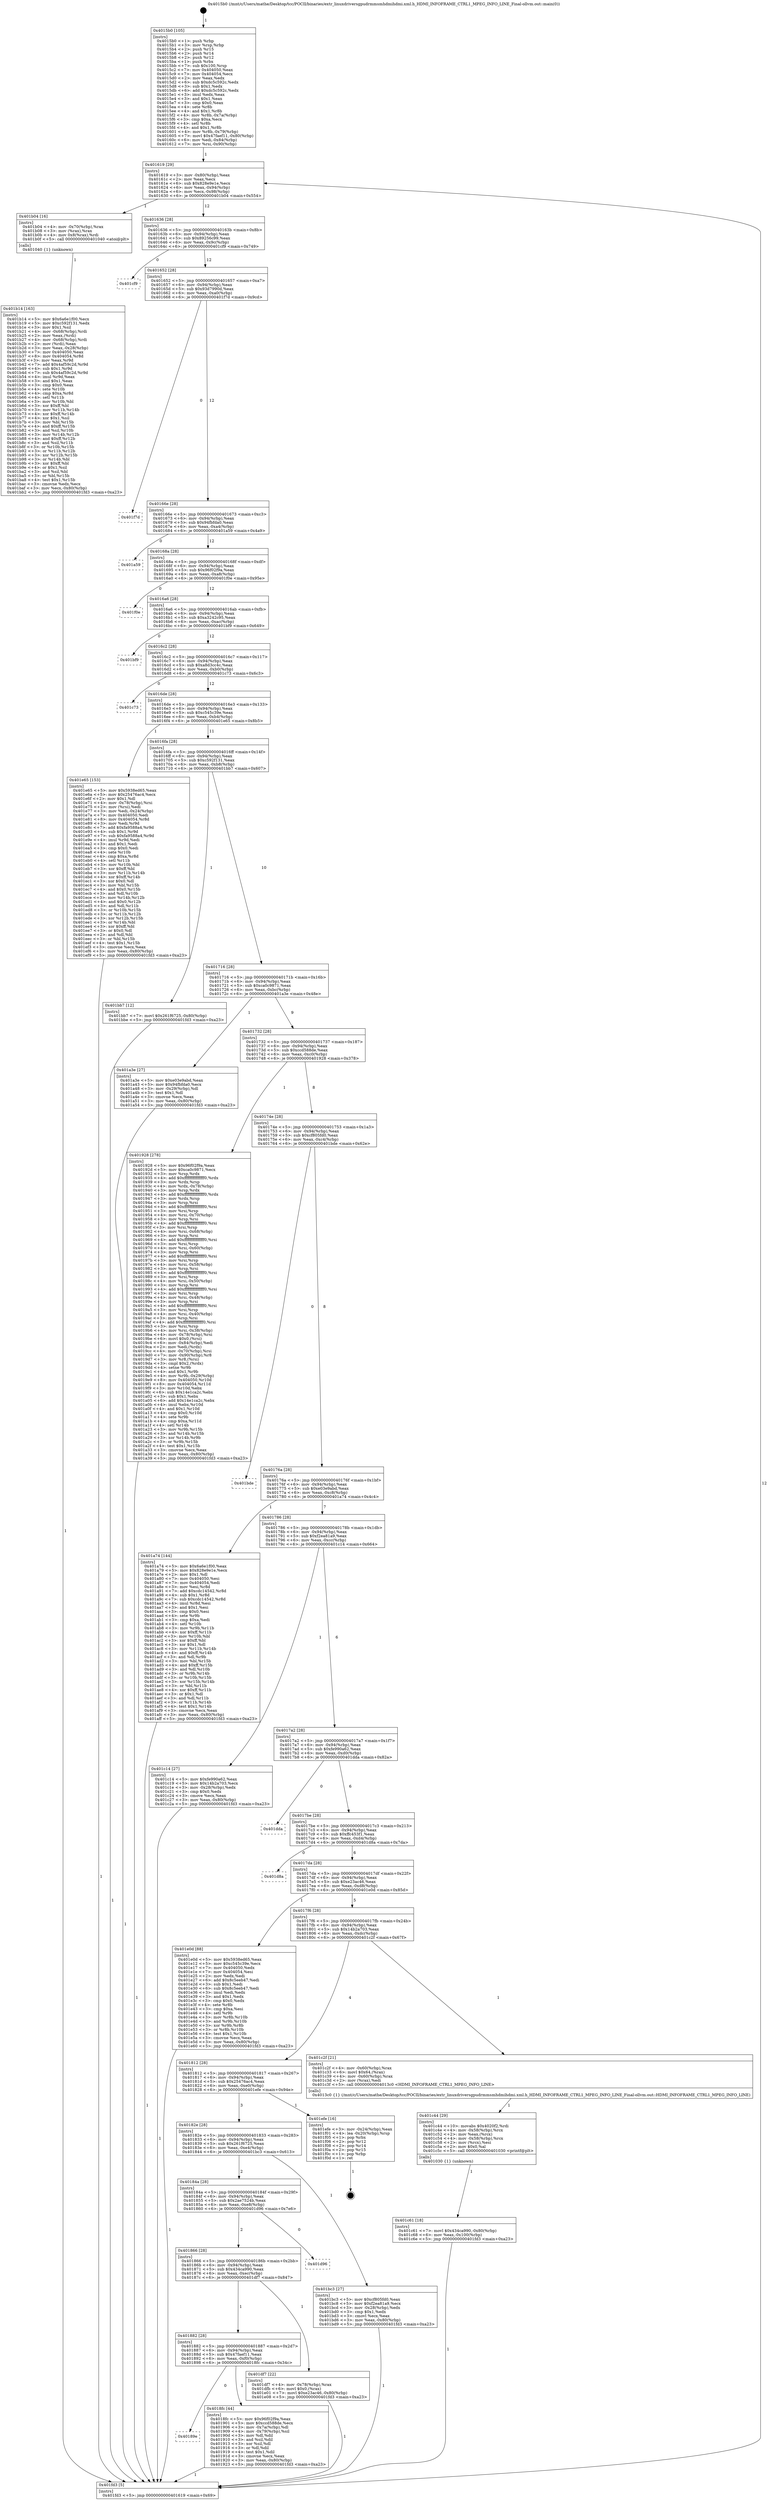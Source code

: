 digraph "0x4015b0" {
  label = "0x4015b0 (/mnt/c/Users/mathe/Desktop/tcc/POCII/binaries/extr_linuxdriversgpudrmmsmhdmihdmi.xml.h_HDMI_INFOFRAME_CTRL1_MPEG_INFO_LINE_Final-ollvm.out::main(0))"
  labelloc = "t"
  node[shape=record]

  Entry [label="",width=0.3,height=0.3,shape=circle,fillcolor=black,style=filled]
  "0x401619" [label="{
     0x401619 [29]\l
     | [instrs]\l
     &nbsp;&nbsp;0x401619 \<+3\>: mov -0x80(%rbp),%eax\l
     &nbsp;&nbsp;0x40161c \<+2\>: mov %eax,%ecx\l
     &nbsp;&nbsp;0x40161e \<+6\>: sub $0x828e9e1e,%ecx\l
     &nbsp;&nbsp;0x401624 \<+6\>: mov %eax,-0x94(%rbp)\l
     &nbsp;&nbsp;0x40162a \<+6\>: mov %ecx,-0x98(%rbp)\l
     &nbsp;&nbsp;0x401630 \<+6\>: je 0000000000401b04 \<main+0x554\>\l
  }"]
  "0x401b04" [label="{
     0x401b04 [16]\l
     | [instrs]\l
     &nbsp;&nbsp;0x401b04 \<+4\>: mov -0x70(%rbp),%rax\l
     &nbsp;&nbsp;0x401b08 \<+3\>: mov (%rax),%rax\l
     &nbsp;&nbsp;0x401b0b \<+4\>: mov 0x8(%rax),%rdi\l
     &nbsp;&nbsp;0x401b0f \<+5\>: call 0000000000401040 \<atoi@plt\>\l
     | [calls]\l
     &nbsp;&nbsp;0x401040 \{1\} (unknown)\l
  }"]
  "0x401636" [label="{
     0x401636 [28]\l
     | [instrs]\l
     &nbsp;&nbsp;0x401636 \<+5\>: jmp 000000000040163b \<main+0x8b\>\l
     &nbsp;&nbsp;0x40163b \<+6\>: mov -0x94(%rbp),%eax\l
     &nbsp;&nbsp;0x401641 \<+5\>: sub $0x89256c99,%eax\l
     &nbsp;&nbsp;0x401646 \<+6\>: mov %eax,-0x9c(%rbp)\l
     &nbsp;&nbsp;0x40164c \<+6\>: je 0000000000401cf9 \<main+0x749\>\l
  }"]
  Exit [label="",width=0.3,height=0.3,shape=circle,fillcolor=black,style=filled,peripheries=2]
  "0x401cf9" [label="{
     0x401cf9\l
  }", style=dashed]
  "0x401652" [label="{
     0x401652 [28]\l
     | [instrs]\l
     &nbsp;&nbsp;0x401652 \<+5\>: jmp 0000000000401657 \<main+0xa7\>\l
     &nbsp;&nbsp;0x401657 \<+6\>: mov -0x94(%rbp),%eax\l
     &nbsp;&nbsp;0x40165d \<+5\>: sub $0x93d7990d,%eax\l
     &nbsp;&nbsp;0x401662 \<+6\>: mov %eax,-0xa0(%rbp)\l
     &nbsp;&nbsp;0x401668 \<+6\>: je 0000000000401f7d \<main+0x9cd\>\l
  }"]
  "0x401c61" [label="{
     0x401c61 [18]\l
     | [instrs]\l
     &nbsp;&nbsp;0x401c61 \<+7\>: movl $0x434ca990,-0x80(%rbp)\l
     &nbsp;&nbsp;0x401c68 \<+6\>: mov %eax,-0x100(%rbp)\l
     &nbsp;&nbsp;0x401c6e \<+5\>: jmp 0000000000401fd3 \<main+0xa23\>\l
  }"]
  "0x401f7d" [label="{
     0x401f7d\l
  }", style=dashed]
  "0x40166e" [label="{
     0x40166e [28]\l
     | [instrs]\l
     &nbsp;&nbsp;0x40166e \<+5\>: jmp 0000000000401673 \<main+0xc3\>\l
     &nbsp;&nbsp;0x401673 \<+6\>: mov -0x94(%rbp),%eax\l
     &nbsp;&nbsp;0x401679 \<+5\>: sub $0x94fbfda0,%eax\l
     &nbsp;&nbsp;0x40167e \<+6\>: mov %eax,-0xa4(%rbp)\l
     &nbsp;&nbsp;0x401684 \<+6\>: je 0000000000401a59 \<main+0x4a9\>\l
  }"]
  "0x401c44" [label="{
     0x401c44 [29]\l
     | [instrs]\l
     &nbsp;&nbsp;0x401c44 \<+10\>: movabs $0x4020f2,%rdi\l
     &nbsp;&nbsp;0x401c4e \<+4\>: mov -0x58(%rbp),%rcx\l
     &nbsp;&nbsp;0x401c52 \<+2\>: mov %eax,(%rcx)\l
     &nbsp;&nbsp;0x401c54 \<+4\>: mov -0x58(%rbp),%rcx\l
     &nbsp;&nbsp;0x401c58 \<+2\>: mov (%rcx),%esi\l
     &nbsp;&nbsp;0x401c5a \<+2\>: mov $0x0,%al\l
     &nbsp;&nbsp;0x401c5c \<+5\>: call 0000000000401030 \<printf@plt\>\l
     | [calls]\l
     &nbsp;&nbsp;0x401030 \{1\} (unknown)\l
  }"]
  "0x401a59" [label="{
     0x401a59\l
  }", style=dashed]
  "0x40168a" [label="{
     0x40168a [28]\l
     | [instrs]\l
     &nbsp;&nbsp;0x40168a \<+5\>: jmp 000000000040168f \<main+0xdf\>\l
     &nbsp;&nbsp;0x40168f \<+6\>: mov -0x94(%rbp),%eax\l
     &nbsp;&nbsp;0x401695 \<+5\>: sub $0x96f02f9a,%eax\l
     &nbsp;&nbsp;0x40169a \<+6\>: mov %eax,-0xa8(%rbp)\l
     &nbsp;&nbsp;0x4016a0 \<+6\>: je 0000000000401f0e \<main+0x95e\>\l
  }"]
  "0x401b14" [label="{
     0x401b14 [163]\l
     | [instrs]\l
     &nbsp;&nbsp;0x401b14 \<+5\>: mov $0x6a6e1f00,%ecx\l
     &nbsp;&nbsp;0x401b19 \<+5\>: mov $0xc592f131,%edx\l
     &nbsp;&nbsp;0x401b1e \<+3\>: mov $0x1,%sil\l
     &nbsp;&nbsp;0x401b21 \<+4\>: mov -0x68(%rbp),%rdi\l
     &nbsp;&nbsp;0x401b25 \<+2\>: mov %eax,(%rdi)\l
     &nbsp;&nbsp;0x401b27 \<+4\>: mov -0x68(%rbp),%rdi\l
     &nbsp;&nbsp;0x401b2b \<+2\>: mov (%rdi),%eax\l
     &nbsp;&nbsp;0x401b2d \<+3\>: mov %eax,-0x28(%rbp)\l
     &nbsp;&nbsp;0x401b30 \<+7\>: mov 0x404050,%eax\l
     &nbsp;&nbsp;0x401b37 \<+8\>: mov 0x404054,%r8d\l
     &nbsp;&nbsp;0x401b3f \<+3\>: mov %eax,%r9d\l
     &nbsp;&nbsp;0x401b42 \<+7\>: add $0x4af59c2d,%r9d\l
     &nbsp;&nbsp;0x401b49 \<+4\>: sub $0x1,%r9d\l
     &nbsp;&nbsp;0x401b4d \<+7\>: sub $0x4af59c2d,%r9d\l
     &nbsp;&nbsp;0x401b54 \<+4\>: imul %r9d,%eax\l
     &nbsp;&nbsp;0x401b58 \<+3\>: and $0x1,%eax\l
     &nbsp;&nbsp;0x401b5b \<+3\>: cmp $0x0,%eax\l
     &nbsp;&nbsp;0x401b5e \<+4\>: sete %r10b\l
     &nbsp;&nbsp;0x401b62 \<+4\>: cmp $0xa,%r8d\l
     &nbsp;&nbsp;0x401b66 \<+4\>: setl %r11b\l
     &nbsp;&nbsp;0x401b6a \<+3\>: mov %r10b,%bl\l
     &nbsp;&nbsp;0x401b6d \<+3\>: xor $0xff,%bl\l
     &nbsp;&nbsp;0x401b70 \<+3\>: mov %r11b,%r14b\l
     &nbsp;&nbsp;0x401b73 \<+4\>: xor $0xff,%r14b\l
     &nbsp;&nbsp;0x401b77 \<+4\>: xor $0x1,%sil\l
     &nbsp;&nbsp;0x401b7b \<+3\>: mov %bl,%r15b\l
     &nbsp;&nbsp;0x401b7e \<+4\>: and $0xff,%r15b\l
     &nbsp;&nbsp;0x401b82 \<+3\>: and %sil,%r10b\l
     &nbsp;&nbsp;0x401b85 \<+3\>: mov %r14b,%r12b\l
     &nbsp;&nbsp;0x401b88 \<+4\>: and $0xff,%r12b\l
     &nbsp;&nbsp;0x401b8c \<+3\>: and %sil,%r11b\l
     &nbsp;&nbsp;0x401b8f \<+3\>: or %r10b,%r15b\l
     &nbsp;&nbsp;0x401b92 \<+3\>: or %r11b,%r12b\l
     &nbsp;&nbsp;0x401b95 \<+3\>: xor %r12b,%r15b\l
     &nbsp;&nbsp;0x401b98 \<+3\>: or %r14b,%bl\l
     &nbsp;&nbsp;0x401b9b \<+3\>: xor $0xff,%bl\l
     &nbsp;&nbsp;0x401b9e \<+4\>: or $0x1,%sil\l
     &nbsp;&nbsp;0x401ba2 \<+3\>: and %sil,%bl\l
     &nbsp;&nbsp;0x401ba5 \<+3\>: or %bl,%r15b\l
     &nbsp;&nbsp;0x401ba8 \<+4\>: test $0x1,%r15b\l
     &nbsp;&nbsp;0x401bac \<+3\>: cmovne %edx,%ecx\l
     &nbsp;&nbsp;0x401baf \<+3\>: mov %ecx,-0x80(%rbp)\l
     &nbsp;&nbsp;0x401bb2 \<+5\>: jmp 0000000000401fd3 \<main+0xa23\>\l
  }"]
  "0x401f0e" [label="{
     0x401f0e\l
  }", style=dashed]
  "0x4016a6" [label="{
     0x4016a6 [28]\l
     | [instrs]\l
     &nbsp;&nbsp;0x4016a6 \<+5\>: jmp 00000000004016ab \<main+0xfb\>\l
     &nbsp;&nbsp;0x4016ab \<+6\>: mov -0x94(%rbp),%eax\l
     &nbsp;&nbsp;0x4016b1 \<+5\>: sub $0xa3242c95,%eax\l
     &nbsp;&nbsp;0x4016b6 \<+6\>: mov %eax,-0xac(%rbp)\l
     &nbsp;&nbsp;0x4016bc \<+6\>: je 0000000000401bf9 \<main+0x649\>\l
  }"]
  "0x4015b0" [label="{
     0x4015b0 [105]\l
     | [instrs]\l
     &nbsp;&nbsp;0x4015b0 \<+1\>: push %rbp\l
     &nbsp;&nbsp;0x4015b1 \<+3\>: mov %rsp,%rbp\l
     &nbsp;&nbsp;0x4015b4 \<+2\>: push %r15\l
     &nbsp;&nbsp;0x4015b6 \<+2\>: push %r14\l
     &nbsp;&nbsp;0x4015b8 \<+2\>: push %r12\l
     &nbsp;&nbsp;0x4015ba \<+1\>: push %rbx\l
     &nbsp;&nbsp;0x4015bb \<+7\>: sub $0x100,%rsp\l
     &nbsp;&nbsp;0x4015c2 \<+7\>: mov 0x404050,%eax\l
     &nbsp;&nbsp;0x4015c9 \<+7\>: mov 0x404054,%ecx\l
     &nbsp;&nbsp;0x4015d0 \<+2\>: mov %eax,%edx\l
     &nbsp;&nbsp;0x4015d2 \<+6\>: sub $0xdc5c592c,%edx\l
     &nbsp;&nbsp;0x4015d8 \<+3\>: sub $0x1,%edx\l
     &nbsp;&nbsp;0x4015db \<+6\>: add $0xdc5c592c,%edx\l
     &nbsp;&nbsp;0x4015e1 \<+3\>: imul %edx,%eax\l
     &nbsp;&nbsp;0x4015e4 \<+3\>: and $0x1,%eax\l
     &nbsp;&nbsp;0x4015e7 \<+3\>: cmp $0x0,%eax\l
     &nbsp;&nbsp;0x4015ea \<+4\>: sete %r8b\l
     &nbsp;&nbsp;0x4015ee \<+4\>: and $0x1,%r8b\l
     &nbsp;&nbsp;0x4015f2 \<+4\>: mov %r8b,-0x7a(%rbp)\l
     &nbsp;&nbsp;0x4015f6 \<+3\>: cmp $0xa,%ecx\l
     &nbsp;&nbsp;0x4015f9 \<+4\>: setl %r8b\l
     &nbsp;&nbsp;0x4015fd \<+4\>: and $0x1,%r8b\l
     &nbsp;&nbsp;0x401601 \<+4\>: mov %r8b,-0x79(%rbp)\l
     &nbsp;&nbsp;0x401605 \<+7\>: movl $0x47faef11,-0x80(%rbp)\l
     &nbsp;&nbsp;0x40160c \<+6\>: mov %edi,-0x84(%rbp)\l
     &nbsp;&nbsp;0x401612 \<+7\>: mov %rsi,-0x90(%rbp)\l
  }"]
  "0x401bf9" [label="{
     0x401bf9\l
  }", style=dashed]
  "0x4016c2" [label="{
     0x4016c2 [28]\l
     | [instrs]\l
     &nbsp;&nbsp;0x4016c2 \<+5\>: jmp 00000000004016c7 \<main+0x117\>\l
     &nbsp;&nbsp;0x4016c7 \<+6\>: mov -0x94(%rbp),%eax\l
     &nbsp;&nbsp;0x4016cd \<+5\>: sub $0xa8d3cc4c,%eax\l
     &nbsp;&nbsp;0x4016d2 \<+6\>: mov %eax,-0xb0(%rbp)\l
     &nbsp;&nbsp;0x4016d8 \<+6\>: je 0000000000401c73 \<main+0x6c3\>\l
  }"]
  "0x401fd3" [label="{
     0x401fd3 [5]\l
     | [instrs]\l
     &nbsp;&nbsp;0x401fd3 \<+5\>: jmp 0000000000401619 \<main+0x69\>\l
  }"]
  "0x401c73" [label="{
     0x401c73\l
  }", style=dashed]
  "0x4016de" [label="{
     0x4016de [28]\l
     | [instrs]\l
     &nbsp;&nbsp;0x4016de \<+5\>: jmp 00000000004016e3 \<main+0x133\>\l
     &nbsp;&nbsp;0x4016e3 \<+6\>: mov -0x94(%rbp),%eax\l
     &nbsp;&nbsp;0x4016e9 \<+5\>: sub $0xc545c39e,%eax\l
     &nbsp;&nbsp;0x4016ee \<+6\>: mov %eax,-0xb4(%rbp)\l
     &nbsp;&nbsp;0x4016f4 \<+6\>: je 0000000000401e65 \<main+0x8b5\>\l
  }"]
  "0x40189e" [label="{
     0x40189e\l
  }", style=dashed]
  "0x401e65" [label="{
     0x401e65 [153]\l
     | [instrs]\l
     &nbsp;&nbsp;0x401e65 \<+5\>: mov $0x5938ed65,%eax\l
     &nbsp;&nbsp;0x401e6a \<+5\>: mov $0x25476ac4,%ecx\l
     &nbsp;&nbsp;0x401e6f \<+2\>: mov $0x1,%dl\l
     &nbsp;&nbsp;0x401e71 \<+4\>: mov -0x78(%rbp),%rsi\l
     &nbsp;&nbsp;0x401e75 \<+2\>: mov (%rsi),%edi\l
     &nbsp;&nbsp;0x401e77 \<+3\>: mov %edi,-0x24(%rbp)\l
     &nbsp;&nbsp;0x401e7a \<+7\>: mov 0x404050,%edi\l
     &nbsp;&nbsp;0x401e81 \<+8\>: mov 0x404054,%r8d\l
     &nbsp;&nbsp;0x401e89 \<+3\>: mov %edi,%r9d\l
     &nbsp;&nbsp;0x401e8c \<+7\>: add $0xfa9588a4,%r9d\l
     &nbsp;&nbsp;0x401e93 \<+4\>: sub $0x1,%r9d\l
     &nbsp;&nbsp;0x401e97 \<+7\>: sub $0xfa9588a4,%r9d\l
     &nbsp;&nbsp;0x401e9e \<+4\>: imul %r9d,%edi\l
     &nbsp;&nbsp;0x401ea2 \<+3\>: and $0x1,%edi\l
     &nbsp;&nbsp;0x401ea5 \<+3\>: cmp $0x0,%edi\l
     &nbsp;&nbsp;0x401ea8 \<+4\>: sete %r10b\l
     &nbsp;&nbsp;0x401eac \<+4\>: cmp $0xa,%r8d\l
     &nbsp;&nbsp;0x401eb0 \<+4\>: setl %r11b\l
     &nbsp;&nbsp;0x401eb4 \<+3\>: mov %r10b,%bl\l
     &nbsp;&nbsp;0x401eb7 \<+3\>: xor $0xff,%bl\l
     &nbsp;&nbsp;0x401eba \<+3\>: mov %r11b,%r14b\l
     &nbsp;&nbsp;0x401ebd \<+4\>: xor $0xff,%r14b\l
     &nbsp;&nbsp;0x401ec1 \<+3\>: xor $0x0,%dl\l
     &nbsp;&nbsp;0x401ec4 \<+3\>: mov %bl,%r15b\l
     &nbsp;&nbsp;0x401ec7 \<+4\>: and $0x0,%r15b\l
     &nbsp;&nbsp;0x401ecb \<+3\>: and %dl,%r10b\l
     &nbsp;&nbsp;0x401ece \<+3\>: mov %r14b,%r12b\l
     &nbsp;&nbsp;0x401ed1 \<+4\>: and $0x0,%r12b\l
     &nbsp;&nbsp;0x401ed5 \<+3\>: and %dl,%r11b\l
     &nbsp;&nbsp;0x401ed8 \<+3\>: or %r10b,%r15b\l
     &nbsp;&nbsp;0x401edb \<+3\>: or %r11b,%r12b\l
     &nbsp;&nbsp;0x401ede \<+3\>: xor %r12b,%r15b\l
     &nbsp;&nbsp;0x401ee1 \<+3\>: or %r14b,%bl\l
     &nbsp;&nbsp;0x401ee4 \<+3\>: xor $0xff,%bl\l
     &nbsp;&nbsp;0x401ee7 \<+3\>: or $0x0,%dl\l
     &nbsp;&nbsp;0x401eea \<+2\>: and %dl,%bl\l
     &nbsp;&nbsp;0x401eec \<+3\>: or %bl,%r15b\l
     &nbsp;&nbsp;0x401eef \<+4\>: test $0x1,%r15b\l
     &nbsp;&nbsp;0x401ef3 \<+3\>: cmovne %ecx,%eax\l
     &nbsp;&nbsp;0x401ef6 \<+3\>: mov %eax,-0x80(%rbp)\l
     &nbsp;&nbsp;0x401ef9 \<+5\>: jmp 0000000000401fd3 \<main+0xa23\>\l
  }"]
  "0x4016fa" [label="{
     0x4016fa [28]\l
     | [instrs]\l
     &nbsp;&nbsp;0x4016fa \<+5\>: jmp 00000000004016ff \<main+0x14f\>\l
     &nbsp;&nbsp;0x4016ff \<+6\>: mov -0x94(%rbp),%eax\l
     &nbsp;&nbsp;0x401705 \<+5\>: sub $0xc592f131,%eax\l
     &nbsp;&nbsp;0x40170a \<+6\>: mov %eax,-0xb8(%rbp)\l
     &nbsp;&nbsp;0x401710 \<+6\>: je 0000000000401bb7 \<main+0x607\>\l
  }"]
  "0x4018fc" [label="{
     0x4018fc [44]\l
     | [instrs]\l
     &nbsp;&nbsp;0x4018fc \<+5\>: mov $0x96f02f9a,%eax\l
     &nbsp;&nbsp;0x401901 \<+5\>: mov $0xccd588de,%ecx\l
     &nbsp;&nbsp;0x401906 \<+3\>: mov -0x7a(%rbp),%dl\l
     &nbsp;&nbsp;0x401909 \<+4\>: mov -0x79(%rbp),%sil\l
     &nbsp;&nbsp;0x40190d \<+3\>: mov %dl,%dil\l
     &nbsp;&nbsp;0x401910 \<+3\>: and %sil,%dil\l
     &nbsp;&nbsp;0x401913 \<+3\>: xor %sil,%dl\l
     &nbsp;&nbsp;0x401916 \<+3\>: or %dl,%dil\l
     &nbsp;&nbsp;0x401919 \<+4\>: test $0x1,%dil\l
     &nbsp;&nbsp;0x40191d \<+3\>: cmovne %ecx,%eax\l
     &nbsp;&nbsp;0x401920 \<+3\>: mov %eax,-0x80(%rbp)\l
     &nbsp;&nbsp;0x401923 \<+5\>: jmp 0000000000401fd3 \<main+0xa23\>\l
  }"]
  "0x401bb7" [label="{
     0x401bb7 [12]\l
     | [instrs]\l
     &nbsp;&nbsp;0x401bb7 \<+7\>: movl $0x261f6725,-0x80(%rbp)\l
     &nbsp;&nbsp;0x401bbe \<+5\>: jmp 0000000000401fd3 \<main+0xa23\>\l
  }"]
  "0x401716" [label="{
     0x401716 [28]\l
     | [instrs]\l
     &nbsp;&nbsp;0x401716 \<+5\>: jmp 000000000040171b \<main+0x16b\>\l
     &nbsp;&nbsp;0x40171b \<+6\>: mov -0x94(%rbp),%eax\l
     &nbsp;&nbsp;0x401721 \<+5\>: sub $0xca0c9871,%eax\l
     &nbsp;&nbsp;0x401726 \<+6\>: mov %eax,-0xbc(%rbp)\l
     &nbsp;&nbsp;0x40172c \<+6\>: je 0000000000401a3e \<main+0x48e\>\l
  }"]
  "0x401882" [label="{
     0x401882 [28]\l
     | [instrs]\l
     &nbsp;&nbsp;0x401882 \<+5\>: jmp 0000000000401887 \<main+0x2d7\>\l
     &nbsp;&nbsp;0x401887 \<+6\>: mov -0x94(%rbp),%eax\l
     &nbsp;&nbsp;0x40188d \<+5\>: sub $0x47faef11,%eax\l
     &nbsp;&nbsp;0x401892 \<+6\>: mov %eax,-0xf0(%rbp)\l
     &nbsp;&nbsp;0x401898 \<+6\>: je 00000000004018fc \<main+0x34c\>\l
  }"]
  "0x401a3e" [label="{
     0x401a3e [27]\l
     | [instrs]\l
     &nbsp;&nbsp;0x401a3e \<+5\>: mov $0xe03e9abd,%eax\l
     &nbsp;&nbsp;0x401a43 \<+5\>: mov $0x94fbfda0,%ecx\l
     &nbsp;&nbsp;0x401a48 \<+3\>: mov -0x29(%rbp),%dl\l
     &nbsp;&nbsp;0x401a4b \<+3\>: test $0x1,%dl\l
     &nbsp;&nbsp;0x401a4e \<+3\>: cmovne %ecx,%eax\l
     &nbsp;&nbsp;0x401a51 \<+3\>: mov %eax,-0x80(%rbp)\l
     &nbsp;&nbsp;0x401a54 \<+5\>: jmp 0000000000401fd3 \<main+0xa23\>\l
  }"]
  "0x401732" [label="{
     0x401732 [28]\l
     | [instrs]\l
     &nbsp;&nbsp;0x401732 \<+5\>: jmp 0000000000401737 \<main+0x187\>\l
     &nbsp;&nbsp;0x401737 \<+6\>: mov -0x94(%rbp),%eax\l
     &nbsp;&nbsp;0x40173d \<+5\>: sub $0xccd588de,%eax\l
     &nbsp;&nbsp;0x401742 \<+6\>: mov %eax,-0xc0(%rbp)\l
     &nbsp;&nbsp;0x401748 \<+6\>: je 0000000000401928 \<main+0x378\>\l
  }"]
  "0x401df7" [label="{
     0x401df7 [22]\l
     | [instrs]\l
     &nbsp;&nbsp;0x401df7 \<+4\>: mov -0x78(%rbp),%rax\l
     &nbsp;&nbsp;0x401dfb \<+6\>: movl $0x0,(%rax)\l
     &nbsp;&nbsp;0x401e01 \<+7\>: movl $0xe23ac46,-0x80(%rbp)\l
     &nbsp;&nbsp;0x401e08 \<+5\>: jmp 0000000000401fd3 \<main+0xa23\>\l
  }"]
  "0x401928" [label="{
     0x401928 [278]\l
     | [instrs]\l
     &nbsp;&nbsp;0x401928 \<+5\>: mov $0x96f02f9a,%eax\l
     &nbsp;&nbsp;0x40192d \<+5\>: mov $0xca0c9871,%ecx\l
     &nbsp;&nbsp;0x401932 \<+3\>: mov %rsp,%rdx\l
     &nbsp;&nbsp;0x401935 \<+4\>: add $0xfffffffffffffff0,%rdx\l
     &nbsp;&nbsp;0x401939 \<+3\>: mov %rdx,%rsp\l
     &nbsp;&nbsp;0x40193c \<+4\>: mov %rdx,-0x78(%rbp)\l
     &nbsp;&nbsp;0x401940 \<+3\>: mov %rsp,%rdx\l
     &nbsp;&nbsp;0x401943 \<+4\>: add $0xfffffffffffffff0,%rdx\l
     &nbsp;&nbsp;0x401947 \<+3\>: mov %rdx,%rsp\l
     &nbsp;&nbsp;0x40194a \<+3\>: mov %rsp,%rsi\l
     &nbsp;&nbsp;0x40194d \<+4\>: add $0xfffffffffffffff0,%rsi\l
     &nbsp;&nbsp;0x401951 \<+3\>: mov %rsi,%rsp\l
     &nbsp;&nbsp;0x401954 \<+4\>: mov %rsi,-0x70(%rbp)\l
     &nbsp;&nbsp;0x401958 \<+3\>: mov %rsp,%rsi\l
     &nbsp;&nbsp;0x40195b \<+4\>: add $0xfffffffffffffff0,%rsi\l
     &nbsp;&nbsp;0x40195f \<+3\>: mov %rsi,%rsp\l
     &nbsp;&nbsp;0x401962 \<+4\>: mov %rsi,-0x68(%rbp)\l
     &nbsp;&nbsp;0x401966 \<+3\>: mov %rsp,%rsi\l
     &nbsp;&nbsp;0x401969 \<+4\>: add $0xfffffffffffffff0,%rsi\l
     &nbsp;&nbsp;0x40196d \<+3\>: mov %rsi,%rsp\l
     &nbsp;&nbsp;0x401970 \<+4\>: mov %rsi,-0x60(%rbp)\l
     &nbsp;&nbsp;0x401974 \<+3\>: mov %rsp,%rsi\l
     &nbsp;&nbsp;0x401977 \<+4\>: add $0xfffffffffffffff0,%rsi\l
     &nbsp;&nbsp;0x40197b \<+3\>: mov %rsi,%rsp\l
     &nbsp;&nbsp;0x40197e \<+4\>: mov %rsi,-0x58(%rbp)\l
     &nbsp;&nbsp;0x401982 \<+3\>: mov %rsp,%rsi\l
     &nbsp;&nbsp;0x401985 \<+4\>: add $0xfffffffffffffff0,%rsi\l
     &nbsp;&nbsp;0x401989 \<+3\>: mov %rsi,%rsp\l
     &nbsp;&nbsp;0x40198c \<+4\>: mov %rsi,-0x50(%rbp)\l
     &nbsp;&nbsp;0x401990 \<+3\>: mov %rsp,%rsi\l
     &nbsp;&nbsp;0x401993 \<+4\>: add $0xfffffffffffffff0,%rsi\l
     &nbsp;&nbsp;0x401997 \<+3\>: mov %rsi,%rsp\l
     &nbsp;&nbsp;0x40199a \<+4\>: mov %rsi,-0x48(%rbp)\l
     &nbsp;&nbsp;0x40199e \<+3\>: mov %rsp,%rsi\l
     &nbsp;&nbsp;0x4019a1 \<+4\>: add $0xfffffffffffffff0,%rsi\l
     &nbsp;&nbsp;0x4019a5 \<+3\>: mov %rsi,%rsp\l
     &nbsp;&nbsp;0x4019a8 \<+4\>: mov %rsi,-0x40(%rbp)\l
     &nbsp;&nbsp;0x4019ac \<+3\>: mov %rsp,%rsi\l
     &nbsp;&nbsp;0x4019af \<+4\>: add $0xfffffffffffffff0,%rsi\l
     &nbsp;&nbsp;0x4019b3 \<+3\>: mov %rsi,%rsp\l
     &nbsp;&nbsp;0x4019b6 \<+4\>: mov %rsi,-0x38(%rbp)\l
     &nbsp;&nbsp;0x4019ba \<+4\>: mov -0x78(%rbp),%rsi\l
     &nbsp;&nbsp;0x4019be \<+6\>: movl $0x0,(%rsi)\l
     &nbsp;&nbsp;0x4019c4 \<+6\>: mov -0x84(%rbp),%edi\l
     &nbsp;&nbsp;0x4019ca \<+2\>: mov %edi,(%rdx)\l
     &nbsp;&nbsp;0x4019cc \<+4\>: mov -0x70(%rbp),%rsi\l
     &nbsp;&nbsp;0x4019d0 \<+7\>: mov -0x90(%rbp),%r8\l
     &nbsp;&nbsp;0x4019d7 \<+3\>: mov %r8,(%rsi)\l
     &nbsp;&nbsp;0x4019da \<+3\>: cmpl $0x2,(%rdx)\l
     &nbsp;&nbsp;0x4019dd \<+4\>: setne %r9b\l
     &nbsp;&nbsp;0x4019e1 \<+4\>: and $0x1,%r9b\l
     &nbsp;&nbsp;0x4019e5 \<+4\>: mov %r9b,-0x29(%rbp)\l
     &nbsp;&nbsp;0x4019e9 \<+8\>: mov 0x404050,%r10d\l
     &nbsp;&nbsp;0x4019f1 \<+8\>: mov 0x404054,%r11d\l
     &nbsp;&nbsp;0x4019f9 \<+3\>: mov %r10d,%ebx\l
     &nbsp;&nbsp;0x4019fc \<+6\>: sub $0x14e1ca2c,%ebx\l
     &nbsp;&nbsp;0x401a02 \<+3\>: sub $0x1,%ebx\l
     &nbsp;&nbsp;0x401a05 \<+6\>: add $0x14e1ca2c,%ebx\l
     &nbsp;&nbsp;0x401a0b \<+4\>: imul %ebx,%r10d\l
     &nbsp;&nbsp;0x401a0f \<+4\>: and $0x1,%r10d\l
     &nbsp;&nbsp;0x401a13 \<+4\>: cmp $0x0,%r10d\l
     &nbsp;&nbsp;0x401a17 \<+4\>: sete %r9b\l
     &nbsp;&nbsp;0x401a1b \<+4\>: cmp $0xa,%r11d\l
     &nbsp;&nbsp;0x401a1f \<+4\>: setl %r14b\l
     &nbsp;&nbsp;0x401a23 \<+3\>: mov %r9b,%r15b\l
     &nbsp;&nbsp;0x401a26 \<+3\>: and %r14b,%r15b\l
     &nbsp;&nbsp;0x401a29 \<+3\>: xor %r14b,%r9b\l
     &nbsp;&nbsp;0x401a2c \<+3\>: or %r9b,%r15b\l
     &nbsp;&nbsp;0x401a2f \<+4\>: test $0x1,%r15b\l
     &nbsp;&nbsp;0x401a33 \<+3\>: cmovne %ecx,%eax\l
     &nbsp;&nbsp;0x401a36 \<+3\>: mov %eax,-0x80(%rbp)\l
     &nbsp;&nbsp;0x401a39 \<+5\>: jmp 0000000000401fd3 \<main+0xa23\>\l
  }"]
  "0x40174e" [label="{
     0x40174e [28]\l
     | [instrs]\l
     &nbsp;&nbsp;0x40174e \<+5\>: jmp 0000000000401753 \<main+0x1a3\>\l
     &nbsp;&nbsp;0x401753 \<+6\>: mov -0x94(%rbp),%eax\l
     &nbsp;&nbsp;0x401759 \<+5\>: sub $0xcf805fd0,%eax\l
     &nbsp;&nbsp;0x40175e \<+6\>: mov %eax,-0xc4(%rbp)\l
     &nbsp;&nbsp;0x401764 \<+6\>: je 0000000000401bde \<main+0x62e\>\l
  }"]
  "0x401866" [label="{
     0x401866 [28]\l
     | [instrs]\l
     &nbsp;&nbsp;0x401866 \<+5\>: jmp 000000000040186b \<main+0x2bb\>\l
     &nbsp;&nbsp;0x40186b \<+6\>: mov -0x94(%rbp),%eax\l
     &nbsp;&nbsp;0x401871 \<+5\>: sub $0x434ca990,%eax\l
     &nbsp;&nbsp;0x401876 \<+6\>: mov %eax,-0xec(%rbp)\l
     &nbsp;&nbsp;0x40187c \<+6\>: je 0000000000401df7 \<main+0x847\>\l
  }"]
  "0x401bde" [label="{
     0x401bde\l
  }", style=dashed]
  "0x40176a" [label="{
     0x40176a [28]\l
     | [instrs]\l
     &nbsp;&nbsp;0x40176a \<+5\>: jmp 000000000040176f \<main+0x1bf\>\l
     &nbsp;&nbsp;0x40176f \<+6\>: mov -0x94(%rbp),%eax\l
     &nbsp;&nbsp;0x401775 \<+5\>: sub $0xe03e9abd,%eax\l
     &nbsp;&nbsp;0x40177a \<+6\>: mov %eax,-0xc8(%rbp)\l
     &nbsp;&nbsp;0x401780 \<+6\>: je 0000000000401a74 \<main+0x4c4\>\l
  }"]
  "0x401d96" [label="{
     0x401d96\l
  }", style=dashed]
  "0x401a74" [label="{
     0x401a74 [144]\l
     | [instrs]\l
     &nbsp;&nbsp;0x401a74 \<+5\>: mov $0x6a6e1f00,%eax\l
     &nbsp;&nbsp;0x401a79 \<+5\>: mov $0x828e9e1e,%ecx\l
     &nbsp;&nbsp;0x401a7e \<+2\>: mov $0x1,%dl\l
     &nbsp;&nbsp;0x401a80 \<+7\>: mov 0x404050,%esi\l
     &nbsp;&nbsp;0x401a87 \<+7\>: mov 0x404054,%edi\l
     &nbsp;&nbsp;0x401a8e \<+3\>: mov %esi,%r8d\l
     &nbsp;&nbsp;0x401a91 \<+7\>: add $0xcdc14542,%r8d\l
     &nbsp;&nbsp;0x401a98 \<+4\>: sub $0x1,%r8d\l
     &nbsp;&nbsp;0x401a9c \<+7\>: sub $0xcdc14542,%r8d\l
     &nbsp;&nbsp;0x401aa3 \<+4\>: imul %r8d,%esi\l
     &nbsp;&nbsp;0x401aa7 \<+3\>: and $0x1,%esi\l
     &nbsp;&nbsp;0x401aaa \<+3\>: cmp $0x0,%esi\l
     &nbsp;&nbsp;0x401aad \<+4\>: sete %r9b\l
     &nbsp;&nbsp;0x401ab1 \<+3\>: cmp $0xa,%edi\l
     &nbsp;&nbsp;0x401ab4 \<+4\>: setl %r10b\l
     &nbsp;&nbsp;0x401ab8 \<+3\>: mov %r9b,%r11b\l
     &nbsp;&nbsp;0x401abb \<+4\>: xor $0xff,%r11b\l
     &nbsp;&nbsp;0x401abf \<+3\>: mov %r10b,%bl\l
     &nbsp;&nbsp;0x401ac2 \<+3\>: xor $0xff,%bl\l
     &nbsp;&nbsp;0x401ac5 \<+3\>: xor $0x1,%dl\l
     &nbsp;&nbsp;0x401ac8 \<+3\>: mov %r11b,%r14b\l
     &nbsp;&nbsp;0x401acb \<+4\>: and $0xff,%r14b\l
     &nbsp;&nbsp;0x401acf \<+3\>: and %dl,%r9b\l
     &nbsp;&nbsp;0x401ad2 \<+3\>: mov %bl,%r15b\l
     &nbsp;&nbsp;0x401ad5 \<+4\>: and $0xff,%r15b\l
     &nbsp;&nbsp;0x401ad9 \<+3\>: and %dl,%r10b\l
     &nbsp;&nbsp;0x401adc \<+3\>: or %r9b,%r14b\l
     &nbsp;&nbsp;0x401adf \<+3\>: or %r10b,%r15b\l
     &nbsp;&nbsp;0x401ae2 \<+3\>: xor %r15b,%r14b\l
     &nbsp;&nbsp;0x401ae5 \<+3\>: or %bl,%r11b\l
     &nbsp;&nbsp;0x401ae8 \<+4\>: xor $0xff,%r11b\l
     &nbsp;&nbsp;0x401aec \<+3\>: or $0x1,%dl\l
     &nbsp;&nbsp;0x401aef \<+3\>: and %dl,%r11b\l
     &nbsp;&nbsp;0x401af2 \<+3\>: or %r11b,%r14b\l
     &nbsp;&nbsp;0x401af5 \<+4\>: test $0x1,%r14b\l
     &nbsp;&nbsp;0x401af9 \<+3\>: cmovne %ecx,%eax\l
     &nbsp;&nbsp;0x401afc \<+3\>: mov %eax,-0x80(%rbp)\l
     &nbsp;&nbsp;0x401aff \<+5\>: jmp 0000000000401fd3 \<main+0xa23\>\l
  }"]
  "0x401786" [label="{
     0x401786 [28]\l
     | [instrs]\l
     &nbsp;&nbsp;0x401786 \<+5\>: jmp 000000000040178b \<main+0x1db\>\l
     &nbsp;&nbsp;0x40178b \<+6\>: mov -0x94(%rbp),%eax\l
     &nbsp;&nbsp;0x401791 \<+5\>: sub $0xf2ea81a9,%eax\l
     &nbsp;&nbsp;0x401796 \<+6\>: mov %eax,-0xcc(%rbp)\l
     &nbsp;&nbsp;0x40179c \<+6\>: je 0000000000401c14 \<main+0x664\>\l
  }"]
  "0x40184a" [label="{
     0x40184a [28]\l
     | [instrs]\l
     &nbsp;&nbsp;0x40184a \<+5\>: jmp 000000000040184f \<main+0x29f\>\l
     &nbsp;&nbsp;0x40184f \<+6\>: mov -0x94(%rbp),%eax\l
     &nbsp;&nbsp;0x401855 \<+5\>: sub $0x2ae7524b,%eax\l
     &nbsp;&nbsp;0x40185a \<+6\>: mov %eax,-0xe8(%rbp)\l
     &nbsp;&nbsp;0x401860 \<+6\>: je 0000000000401d96 \<main+0x7e6\>\l
  }"]
  "0x401c14" [label="{
     0x401c14 [27]\l
     | [instrs]\l
     &nbsp;&nbsp;0x401c14 \<+5\>: mov $0xfe990a62,%eax\l
     &nbsp;&nbsp;0x401c19 \<+5\>: mov $0x14b2a703,%ecx\l
     &nbsp;&nbsp;0x401c1e \<+3\>: mov -0x28(%rbp),%edx\l
     &nbsp;&nbsp;0x401c21 \<+3\>: cmp $0x0,%edx\l
     &nbsp;&nbsp;0x401c24 \<+3\>: cmove %ecx,%eax\l
     &nbsp;&nbsp;0x401c27 \<+3\>: mov %eax,-0x80(%rbp)\l
     &nbsp;&nbsp;0x401c2a \<+5\>: jmp 0000000000401fd3 \<main+0xa23\>\l
  }"]
  "0x4017a2" [label="{
     0x4017a2 [28]\l
     | [instrs]\l
     &nbsp;&nbsp;0x4017a2 \<+5\>: jmp 00000000004017a7 \<main+0x1f7\>\l
     &nbsp;&nbsp;0x4017a7 \<+6\>: mov -0x94(%rbp),%eax\l
     &nbsp;&nbsp;0x4017ad \<+5\>: sub $0xfe990a62,%eax\l
     &nbsp;&nbsp;0x4017b2 \<+6\>: mov %eax,-0xd0(%rbp)\l
     &nbsp;&nbsp;0x4017b8 \<+6\>: je 0000000000401dda \<main+0x82a\>\l
  }"]
  "0x401bc3" [label="{
     0x401bc3 [27]\l
     | [instrs]\l
     &nbsp;&nbsp;0x401bc3 \<+5\>: mov $0xcf805fd0,%eax\l
     &nbsp;&nbsp;0x401bc8 \<+5\>: mov $0xf2ea81a9,%ecx\l
     &nbsp;&nbsp;0x401bcd \<+3\>: mov -0x28(%rbp),%edx\l
     &nbsp;&nbsp;0x401bd0 \<+3\>: cmp $0x1,%edx\l
     &nbsp;&nbsp;0x401bd3 \<+3\>: cmovl %ecx,%eax\l
     &nbsp;&nbsp;0x401bd6 \<+3\>: mov %eax,-0x80(%rbp)\l
     &nbsp;&nbsp;0x401bd9 \<+5\>: jmp 0000000000401fd3 \<main+0xa23\>\l
  }"]
  "0x401dda" [label="{
     0x401dda\l
  }", style=dashed]
  "0x4017be" [label="{
     0x4017be [28]\l
     | [instrs]\l
     &nbsp;&nbsp;0x4017be \<+5\>: jmp 00000000004017c3 \<main+0x213\>\l
     &nbsp;&nbsp;0x4017c3 \<+6\>: mov -0x94(%rbp),%eax\l
     &nbsp;&nbsp;0x4017c9 \<+5\>: sub $0xffc453f1,%eax\l
     &nbsp;&nbsp;0x4017ce \<+6\>: mov %eax,-0xd4(%rbp)\l
     &nbsp;&nbsp;0x4017d4 \<+6\>: je 0000000000401d8a \<main+0x7da\>\l
  }"]
  "0x40182e" [label="{
     0x40182e [28]\l
     | [instrs]\l
     &nbsp;&nbsp;0x40182e \<+5\>: jmp 0000000000401833 \<main+0x283\>\l
     &nbsp;&nbsp;0x401833 \<+6\>: mov -0x94(%rbp),%eax\l
     &nbsp;&nbsp;0x401839 \<+5\>: sub $0x261f6725,%eax\l
     &nbsp;&nbsp;0x40183e \<+6\>: mov %eax,-0xe4(%rbp)\l
     &nbsp;&nbsp;0x401844 \<+6\>: je 0000000000401bc3 \<main+0x613\>\l
  }"]
  "0x401d8a" [label="{
     0x401d8a\l
  }", style=dashed]
  "0x4017da" [label="{
     0x4017da [28]\l
     | [instrs]\l
     &nbsp;&nbsp;0x4017da \<+5\>: jmp 00000000004017df \<main+0x22f\>\l
     &nbsp;&nbsp;0x4017df \<+6\>: mov -0x94(%rbp),%eax\l
     &nbsp;&nbsp;0x4017e5 \<+5\>: sub $0xe23ac46,%eax\l
     &nbsp;&nbsp;0x4017ea \<+6\>: mov %eax,-0xd8(%rbp)\l
     &nbsp;&nbsp;0x4017f0 \<+6\>: je 0000000000401e0d \<main+0x85d\>\l
  }"]
  "0x401efe" [label="{
     0x401efe [16]\l
     | [instrs]\l
     &nbsp;&nbsp;0x401efe \<+3\>: mov -0x24(%rbp),%eax\l
     &nbsp;&nbsp;0x401f01 \<+4\>: lea -0x20(%rbp),%rsp\l
     &nbsp;&nbsp;0x401f05 \<+1\>: pop %rbx\l
     &nbsp;&nbsp;0x401f06 \<+2\>: pop %r12\l
     &nbsp;&nbsp;0x401f08 \<+2\>: pop %r14\l
     &nbsp;&nbsp;0x401f0a \<+2\>: pop %r15\l
     &nbsp;&nbsp;0x401f0c \<+1\>: pop %rbp\l
     &nbsp;&nbsp;0x401f0d \<+1\>: ret\l
  }"]
  "0x401e0d" [label="{
     0x401e0d [88]\l
     | [instrs]\l
     &nbsp;&nbsp;0x401e0d \<+5\>: mov $0x5938ed65,%eax\l
     &nbsp;&nbsp;0x401e12 \<+5\>: mov $0xc545c39e,%ecx\l
     &nbsp;&nbsp;0x401e17 \<+7\>: mov 0x404050,%edx\l
     &nbsp;&nbsp;0x401e1e \<+7\>: mov 0x404054,%esi\l
     &nbsp;&nbsp;0x401e25 \<+2\>: mov %edx,%edi\l
     &nbsp;&nbsp;0x401e27 \<+6\>: add $0x8c5eeb47,%edi\l
     &nbsp;&nbsp;0x401e2d \<+3\>: sub $0x1,%edi\l
     &nbsp;&nbsp;0x401e30 \<+6\>: sub $0x8c5eeb47,%edi\l
     &nbsp;&nbsp;0x401e36 \<+3\>: imul %edi,%edx\l
     &nbsp;&nbsp;0x401e39 \<+3\>: and $0x1,%edx\l
     &nbsp;&nbsp;0x401e3c \<+3\>: cmp $0x0,%edx\l
     &nbsp;&nbsp;0x401e3f \<+4\>: sete %r8b\l
     &nbsp;&nbsp;0x401e43 \<+3\>: cmp $0xa,%esi\l
     &nbsp;&nbsp;0x401e46 \<+4\>: setl %r9b\l
     &nbsp;&nbsp;0x401e4a \<+3\>: mov %r8b,%r10b\l
     &nbsp;&nbsp;0x401e4d \<+3\>: and %r9b,%r10b\l
     &nbsp;&nbsp;0x401e50 \<+3\>: xor %r9b,%r8b\l
     &nbsp;&nbsp;0x401e53 \<+3\>: or %r8b,%r10b\l
     &nbsp;&nbsp;0x401e56 \<+4\>: test $0x1,%r10b\l
     &nbsp;&nbsp;0x401e5a \<+3\>: cmovne %ecx,%eax\l
     &nbsp;&nbsp;0x401e5d \<+3\>: mov %eax,-0x80(%rbp)\l
     &nbsp;&nbsp;0x401e60 \<+5\>: jmp 0000000000401fd3 \<main+0xa23\>\l
  }"]
  "0x4017f6" [label="{
     0x4017f6 [28]\l
     | [instrs]\l
     &nbsp;&nbsp;0x4017f6 \<+5\>: jmp 00000000004017fb \<main+0x24b\>\l
     &nbsp;&nbsp;0x4017fb \<+6\>: mov -0x94(%rbp),%eax\l
     &nbsp;&nbsp;0x401801 \<+5\>: sub $0x14b2a703,%eax\l
     &nbsp;&nbsp;0x401806 \<+6\>: mov %eax,-0xdc(%rbp)\l
     &nbsp;&nbsp;0x40180c \<+6\>: je 0000000000401c2f \<main+0x67f\>\l
  }"]
  "0x401812" [label="{
     0x401812 [28]\l
     | [instrs]\l
     &nbsp;&nbsp;0x401812 \<+5\>: jmp 0000000000401817 \<main+0x267\>\l
     &nbsp;&nbsp;0x401817 \<+6\>: mov -0x94(%rbp),%eax\l
     &nbsp;&nbsp;0x40181d \<+5\>: sub $0x25476ac4,%eax\l
     &nbsp;&nbsp;0x401822 \<+6\>: mov %eax,-0xe0(%rbp)\l
     &nbsp;&nbsp;0x401828 \<+6\>: je 0000000000401efe \<main+0x94e\>\l
  }"]
  "0x401c2f" [label="{
     0x401c2f [21]\l
     | [instrs]\l
     &nbsp;&nbsp;0x401c2f \<+4\>: mov -0x60(%rbp),%rax\l
     &nbsp;&nbsp;0x401c33 \<+6\>: movl $0x64,(%rax)\l
     &nbsp;&nbsp;0x401c39 \<+4\>: mov -0x60(%rbp),%rax\l
     &nbsp;&nbsp;0x401c3d \<+2\>: mov (%rax),%edi\l
     &nbsp;&nbsp;0x401c3f \<+5\>: call 00000000004013c0 \<HDMI_INFOFRAME_CTRL1_MPEG_INFO_LINE\>\l
     | [calls]\l
     &nbsp;&nbsp;0x4013c0 \{1\} (/mnt/c/Users/mathe/Desktop/tcc/POCII/binaries/extr_linuxdriversgpudrmmsmhdmihdmi.xml.h_HDMI_INFOFRAME_CTRL1_MPEG_INFO_LINE_Final-ollvm.out::HDMI_INFOFRAME_CTRL1_MPEG_INFO_LINE)\l
  }"]
  Entry -> "0x4015b0" [label=" 1"]
  "0x401619" -> "0x401b04" [label=" 1"]
  "0x401619" -> "0x401636" [label=" 12"]
  "0x401efe" -> Exit [label=" 1"]
  "0x401636" -> "0x401cf9" [label=" 0"]
  "0x401636" -> "0x401652" [label=" 12"]
  "0x401e65" -> "0x401fd3" [label=" 1"]
  "0x401652" -> "0x401f7d" [label=" 0"]
  "0x401652" -> "0x40166e" [label=" 12"]
  "0x401e0d" -> "0x401fd3" [label=" 1"]
  "0x40166e" -> "0x401a59" [label=" 0"]
  "0x40166e" -> "0x40168a" [label=" 12"]
  "0x401df7" -> "0x401fd3" [label=" 1"]
  "0x40168a" -> "0x401f0e" [label=" 0"]
  "0x40168a" -> "0x4016a6" [label=" 12"]
  "0x401c61" -> "0x401fd3" [label=" 1"]
  "0x4016a6" -> "0x401bf9" [label=" 0"]
  "0x4016a6" -> "0x4016c2" [label=" 12"]
  "0x401c2f" -> "0x401c44" [label=" 1"]
  "0x4016c2" -> "0x401c73" [label=" 0"]
  "0x4016c2" -> "0x4016de" [label=" 12"]
  "0x401c14" -> "0x401fd3" [label=" 1"]
  "0x4016de" -> "0x401e65" [label=" 1"]
  "0x4016de" -> "0x4016fa" [label=" 11"]
  "0x401bc3" -> "0x401fd3" [label=" 1"]
  "0x4016fa" -> "0x401bb7" [label=" 1"]
  "0x4016fa" -> "0x401716" [label=" 10"]
  "0x401bb7" -> "0x401fd3" [label=" 1"]
  "0x401716" -> "0x401a3e" [label=" 1"]
  "0x401716" -> "0x401732" [label=" 9"]
  "0x401b04" -> "0x401b14" [label=" 1"]
  "0x401732" -> "0x401928" [label=" 1"]
  "0x401732" -> "0x40174e" [label=" 8"]
  "0x401a74" -> "0x401fd3" [label=" 1"]
  "0x40174e" -> "0x401bde" [label=" 0"]
  "0x40174e" -> "0x40176a" [label=" 8"]
  "0x401928" -> "0x401fd3" [label=" 1"]
  "0x40176a" -> "0x401a74" [label=" 1"]
  "0x40176a" -> "0x401786" [label=" 7"]
  "0x401c44" -> "0x401c61" [label=" 1"]
  "0x401786" -> "0x401c14" [label=" 1"]
  "0x401786" -> "0x4017a2" [label=" 6"]
  "0x4015b0" -> "0x401619" [label=" 1"]
  "0x4017a2" -> "0x401dda" [label=" 0"]
  "0x4017a2" -> "0x4017be" [label=" 6"]
  "0x4018fc" -> "0x401fd3" [label=" 1"]
  "0x4017be" -> "0x401d8a" [label=" 0"]
  "0x4017be" -> "0x4017da" [label=" 6"]
  "0x401882" -> "0x4018fc" [label=" 1"]
  "0x4017da" -> "0x401e0d" [label=" 1"]
  "0x4017da" -> "0x4017f6" [label=" 5"]
  "0x401b14" -> "0x401fd3" [label=" 1"]
  "0x4017f6" -> "0x401c2f" [label=" 1"]
  "0x4017f6" -> "0x401812" [label=" 4"]
  "0x401866" -> "0x401882" [label=" 1"]
  "0x401812" -> "0x401efe" [label=" 1"]
  "0x401812" -> "0x40182e" [label=" 3"]
  "0x401882" -> "0x40189e" [label=" 0"]
  "0x40182e" -> "0x401bc3" [label=" 1"]
  "0x40182e" -> "0x40184a" [label=" 2"]
  "0x401fd3" -> "0x401619" [label=" 12"]
  "0x40184a" -> "0x401d96" [label=" 0"]
  "0x40184a" -> "0x401866" [label=" 2"]
  "0x401a3e" -> "0x401fd3" [label=" 1"]
  "0x401866" -> "0x401df7" [label=" 1"]
}
